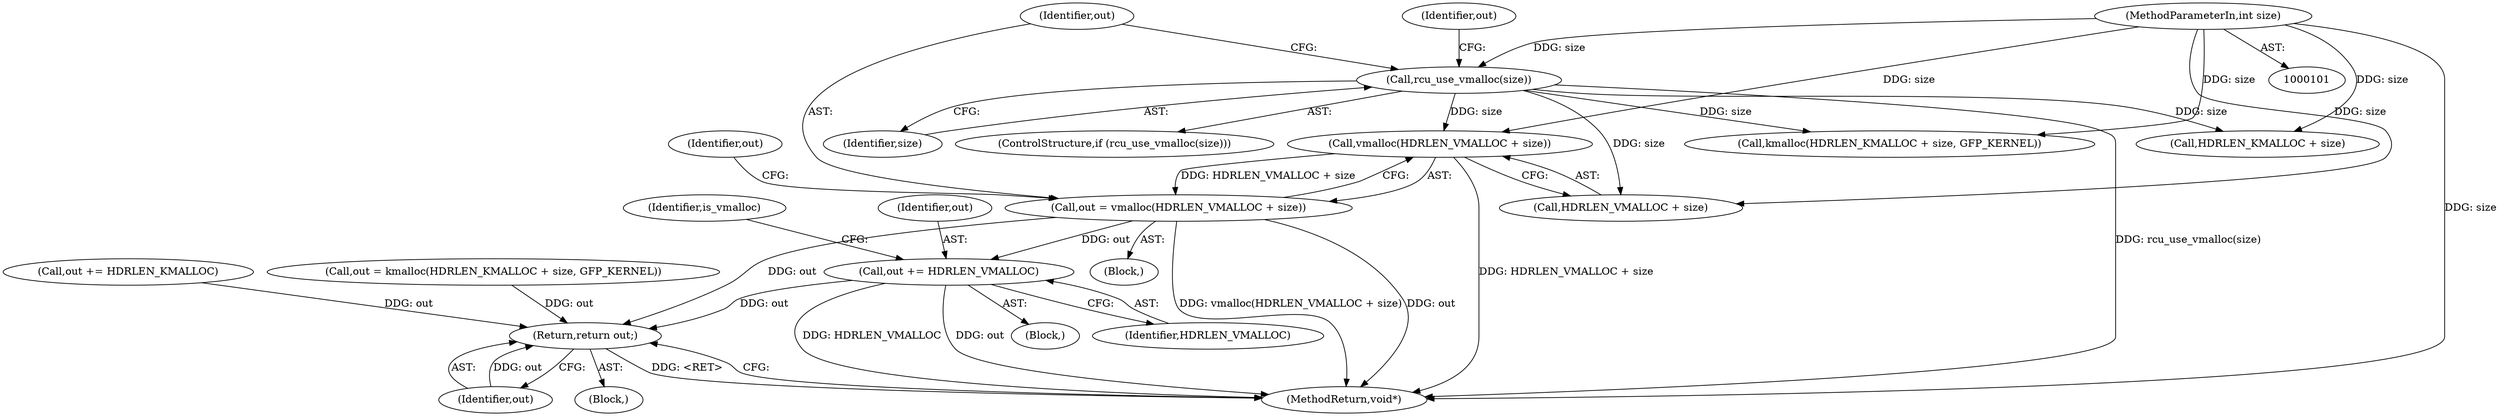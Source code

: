 digraph "1_linux_6062a8dc0517bce23e3c2f7d2fea5e22411269a3_15@API" {
"1000111" [label="(Call,vmalloc(HDRLEN_VMALLOC + size))"];
"1000106" [label="(Call,rcu_use_vmalloc(size))"];
"1000102" [label="(MethodParameterIn,int size)"];
"1000109" [label="(Call,out = vmalloc(HDRLEN_VMALLOC + size))"];
"1000118" [label="(Call,out += HDRLEN_VMALLOC)"];
"1000148" [label="(Return,return out;)"];
"1000149" [label="(Identifier,out)"];
"1000117" [label="(Block,)"];
"1000130" [label="(Identifier,out)"];
"1000111" [label="(Call,vmalloc(HDRLEN_VMALLOC + size))"];
"1000148" [label="(Return,return out;)"];
"1000122" [label="(Identifier,is_vmalloc)"];
"1000150" [label="(MethodReturn,void*)"];
"1000112" [label="(Call,HDRLEN_VMALLOC + size)"];
"1000107" [label="(Identifier,size)"];
"1000105" [label="(ControlStructure,if (rcu_use_vmalloc(size)))"];
"1000108" [label="(Block,)"];
"1000139" [label="(Call,out += HDRLEN_KMALLOC)"];
"1000106" [label="(Call,rcu_use_vmalloc(size))"];
"1000118" [label="(Call,out += HDRLEN_VMALLOC)"];
"1000119" [label="(Identifier,out)"];
"1000103" [label="(Block,)"];
"1000120" [label="(Identifier,HDRLEN_VMALLOC)"];
"1000131" [label="(Call,kmalloc(HDRLEN_KMALLOC + size, GFP_KERNEL))"];
"1000132" [label="(Call,HDRLEN_KMALLOC + size)"];
"1000116" [label="(Identifier,out)"];
"1000109" [label="(Call,out = vmalloc(HDRLEN_VMALLOC + size))"];
"1000102" [label="(MethodParameterIn,int size)"];
"1000129" [label="(Call,out = kmalloc(HDRLEN_KMALLOC + size, GFP_KERNEL))"];
"1000110" [label="(Identifier,out)"];
"1000111" -> "1000109"  [label="AST: "];
"1000111" -> "1000112"  [label="CFG: "];
"1000112" -> "1000111"  [label="AST: "];
"1000109" -> "1000111"  [label="CFG: "];
"1000111" -> "1000150"  [label="DDG: HDRLEN_VMALLOC + size"];
"1000111" -> "1000109"  [label="DDG: HDRLEN_VMALLOC + size"];
"1000106" -> "1000111"  [label="DDG: size"];
"1000102" -> "1000111"  [label="DDG: size"];
"1000106" -> "1000105"  [label="AST: "];
"1000106" -> "1000107"  [label="CFG: "];
"1000107" -> "1000106"  [label="AST: "];
"1000110" -> "1000106"  [label="CFG: "];
"1000130" -> "1000106"  [label="CFG: "];
"1000106" -> "1000150"  [label="DDG: rcu_use_vmalloc(size)"];
"1000102" -> "1000106"  [label="DDG: size"];
"1000106" -> "1000112"  [label="DDG: size"];
"1000106" -> "1000131"  [label="DDG: size"];
"1000106" -> "1000132"  [label="DDG: size"];
"1000102" -> "1000101"  [label="AST: "];
"1000102" -> "1000150"  [label="DDG: size"];
"1000102" -> "1000112"  [label="DDG: size"];
"1000102" -> "1000131"  [label="DDG: size"];
"1000102" -> "1000132"  [label="DDG: size"];
"1000109" -> "1000108"  [label="AST: "];
"1000110" -> "1000109"  [label="AST: "];
"1000116" -> "1000109"  [label="CFG: "];
"1000109" -> "1000150"  [label="DDG: vmalloc(HDRLEN_VMALLOC + size)"];
"1000109" -> "1000150"  [label="DDG: out"];
"1000109" -> "1000118"  [label="DDG: out"];
"1000109" -> "1000148"  [label="DDG: out"];
"1000118" -> "1000117"  [label="AST: "];
"1000118" -> "1000120"  [label="CFG: "];
"1000119" -> "1000118"  [label="AST: "];
"1000120" -> "1000118"  [label="AST: "];
"1000122" -> "1000118"  [label="CFG: "];
"1000118" -> "1000150"  [label="DDG: out"];
"1000118" -> "1000150"  [label="DDG: HDRLEN_VMALLOC"];
"1000118" -> "1000148"  [label="DDG: out"];
"1000148" -> "1000103"  [label="AST: "];
"1000148" -> "1000149"  [label="CFG: "];
"1000149" -> "1000148"  [label="AST: "];
"1000150" -> "1000148"  [label="CFG: "];
"1000148" -> "1000150"  [label="DDG: <RET>"];
"1000149" -> "1000148"  [label="DDG: out"];
"1000129" -> "1000148"  [label="DDG: out"];
"1000139" -> "1000148"  [label="DDG: out"];
}
